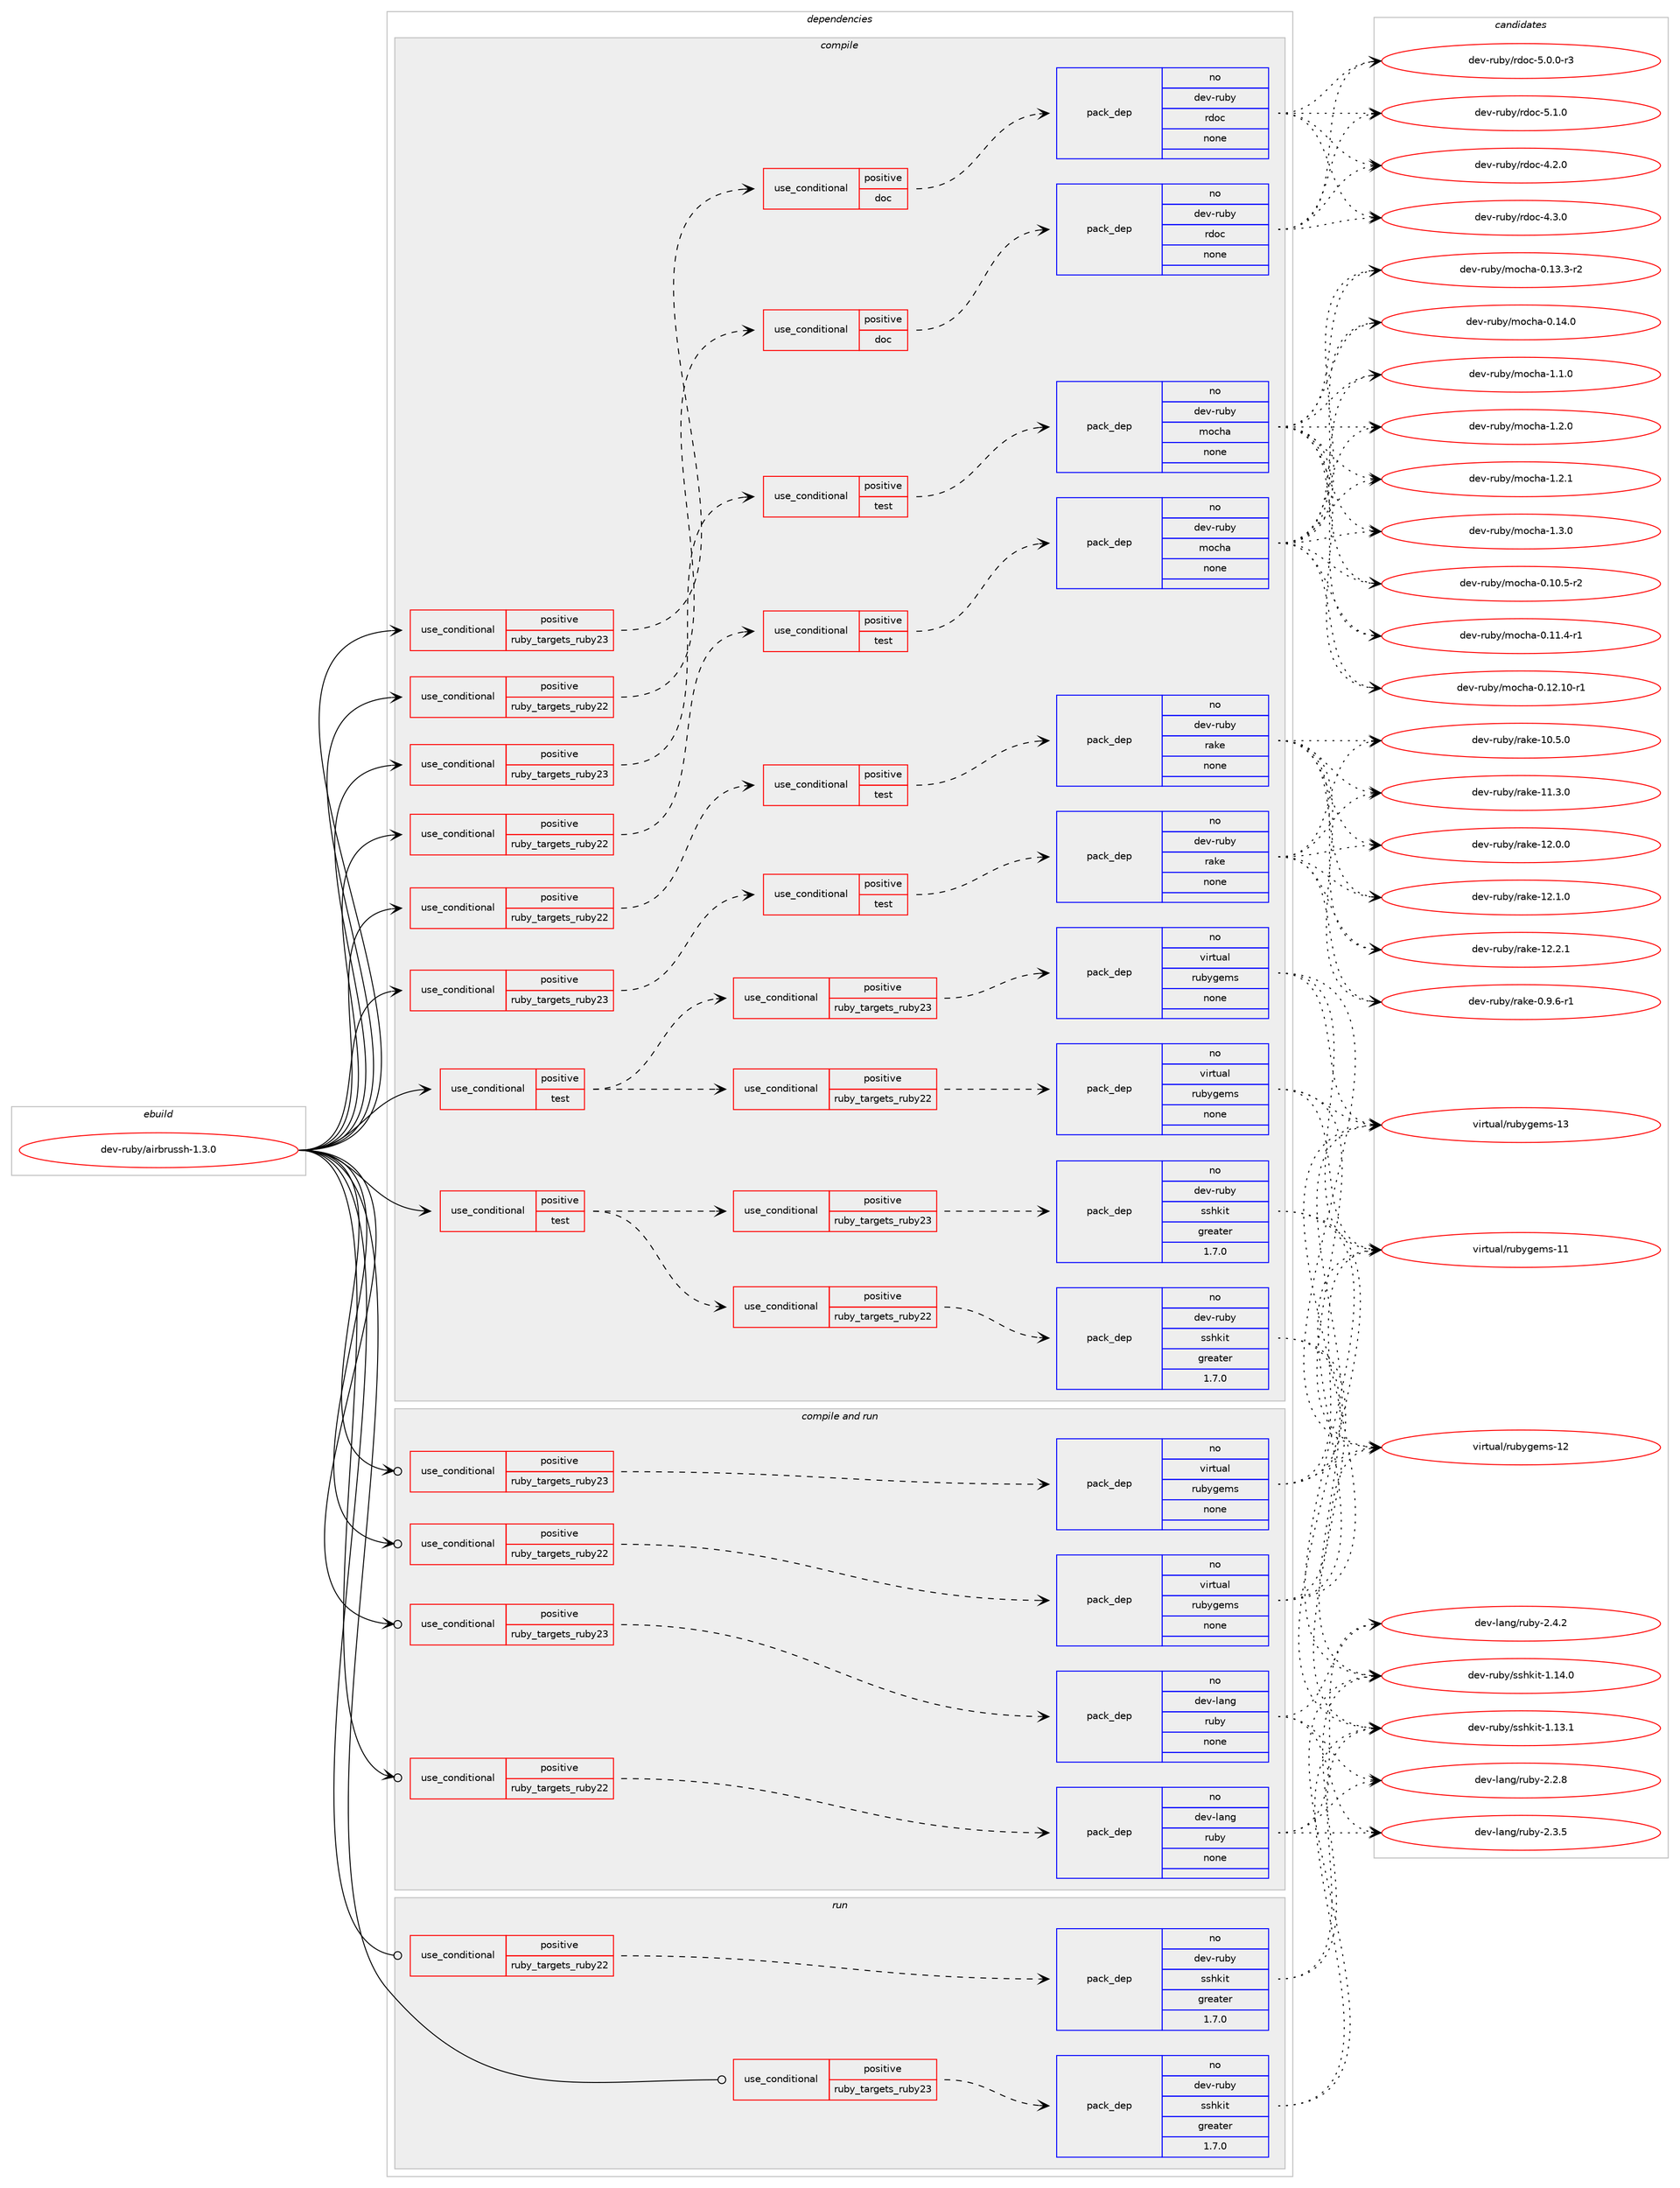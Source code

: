 digraph prolog {

# *************
# Graph options
# *************

newrank=true;
concentrate=true;
compound=true;
graph [rankdir=LR,fontname=Helvetica,fontsize=10,ranksep=1.5];#, ranksep=2.5, nodesep=0.2];
edge  [arrowhead=vee];
node  [fontname=Helvetica,fontsize=10];

# **********
# The ebuild
# **********

subgraph cluster_leftcol {
color=gray;
rank=same;
label=<<i>ebuild</i>>;
id [label="dev-ruby/airbrussh-1.3.0", color=red, width=4, href="../dev-ruby/airbrussh-1.3.0.svg"];
}

# ****************
# The dependencies
# ****************

subgraph cluster_midcol {
color=gray;
label=<<i>dependencies</i>>;
subgraph cluster_compile {
fillcolor="#eeeeee";
style=filled;
label=<<i>compile</i>>;
subgraph cond51108 {
dependency227229 [label=<<TABLE BORDER="0" CELLBORDER="1" CELLSPACING="0" CELLPADDING="4"><TR><TD ROWSPAN="3" CELLPADDING="10">use_conditional</TD></TR><TR><TD>positive</TD></TR><TR><TD>ruby_targets_ruby22</TD></TR></TABLE>>, shape=none, color=red];
subgraph cond51109 {
dependency227230 [label=<<TABLE BORDER="0" CELLBORDER="1" CELLSPACING="0" CELLPADDING="4"><TR><TD ROWSPAN="3" CELLPADDING="10">use_conditional</TD></TR><TR><TD>positive</TD></TR><TR><TD>doc</TD></TR></TABLE>>, shape=none, color=red];
subgraph pack172063 {
dependency227231 [label=<<TABLE BORDER="0" CELLBORDER="1" CELLSPACING="0" CELLPADDING="4" WIDTH="220"><TR><TD ROWSPAN="6" CELLPADDING="30">pack_dep</TD></TR><TR><TD WIDTH="110">no</TD></TR><TR><TD>dev-ruby</TD></TR><TR><TD>rdoc</TD></TR><TR><TD>none</TD></TR><TR><TD></TD></TR></TABLE>>, shape=none, color=blue];
}
dependency227230:e -> dependency227231:w [weight=20,style="dashed",arrowhead="vee"];
}
dependency227229:e -> dependency227230:w [weight=20,style="dashed",arrowhead="vee"];
}
id:e -> dependency227229:w [weight=20,style="solid",arrowhead="vee"];
subgraph cond51110 {
dependency227232 [label=<<TABLE BORDER="0" CELLBORDER="1" CELLSPACING="0" CELLPADDING="4"><TR><TD ROWSPAN="3" CELLPADDING="10">use_conditional</TD></TR><TR><TD>positive</TD></TR><TR><TD>ruby_targets_ruby22</TD></TR></TABLE>>, shape=none, color=red];
subgraph cond51111 {
dependency227233 [label=<<TABLE BORDER="0" CELLBORDER="1" CELLSPACING="0" CELLPADDING="4"><TR><TD ROWSPAN="3" CELLPADDING="10">use_conditional</TD></TR><TR><TD>positive</TD></TR><TR><TD>test</TD></TR></TABLE>>, shape=none, color=red];
subgraph pack172064 {
dependency227234 [label=<<TABLE BORDER="0" CELLBORDER="1" CELLSPACING="0" CELLPADDING="4" WIDTH="220"><TR><TD ROWSPAN="6" CELLPADDING="30">pack_dep</TD></TR><TR><TD WIDTH="110">no</TD></TR><TR><TD>dev-ruby</TD></TR><TR><TD>mocha</TD></TR><TR><TD>none</TD></TR><TR><TD></TD></TR></TABLE>>, shape=none, color=blue];
}
dependency227233:e -> dependency227234:w [weight=20,style="dashed",arrowhead="vee"];
}
dependency227232:e -> dependency227233:w [weight=20,style="dashed",arrowhead="vee"];
}
id:e -> dependency227232:w [weight=20,style="solid",arrowhead="vee"];
subgraph cond51112 {
dependency227235 [label=<<TABLE BORDER="0" CELLBORDER="1" CELLSPACING="0" CELLPADDING="4"><TR><TD ROWSPAN="3" CELLPADDING="10">use_conditional</TD></TR><TR><TD>positive</TD></TR><TR><TD>ruby_targets_ruby22</TD></TR></TABLE>>, shape=none, color=red];
subgraph cond51113 {
dependency227236 [label=<<TABLE BORDER="0" CELLBORDER="1" CELLSPACING="0" CELLPADDING="4"><TR><TD ROWSPAN="3" CELLPADDING="10">use_conditional</TD></TR><TR><TD>positive</TD></TR><TR><TD>test</TD></TR></TABLE>>, shape=none, color=red];
subgraph pack172065 {
dependency227237 [label=<<TABLE BORDER="0" CELLBORDER="1" CELLSPACING="0" CELLPADDING="4" WIDTH="220"><TR><TD ROWSPAN="6" CELLPADDING="30">pack_dep</TD></TR><TR><TD WIDTH="110">no</TD></TR><TR><TD>dev-ruby</TD></TR><TR><TD>rake</TD></TR><TR><TD>none</TD></TR><TR><TD></TD></TR></TABLE>>, shape=none, color=blue];
}
dependency227236:e -> dependency227237:w [weight=20,style="dashed",arrowhead="vee"];
}
dependency227235:e -> dependency227236:w [weight=20,style="dashed",arrowhead="vee"];
}
id:e -> dependency227235:w [weight=20,style="solid",arrowhead="vee"];
subgraph cond51114 {
dependency227238 [label=<<TABLE BORDER="0" CELLBORDER="1" CELLSPACING="0" CELLPADDING="4"><TR><TD ROWSPAN="3" CELLPADDING="10">use_conditional</TD></TR><TR><TD>positive</TD></TR><TR><TD>ruby_targets_ruby23</TD></TR></TABLE>>, shape=none, color=red];
subgraph cond51115 {
dependency227239 [label=<<TABLE BORDER="0" CELLBORDER="1" CELLSPACING="0" CELLPADDING="4"><TR><TD ROWSPAN="3" CELLPADDING="10">use_conditional</TD></TR><TR><TD>positive</TD></TR><TR><TD>doc</TD></TR></TABLE>>, shape=none, color=red];
subgraph pack172066 {
dependency227240 [label=<<TABLE BORDER="0" CELLBORDER="1" CELLSPACING="0" CELLPADDING="4" WIDTH="220"><TR><TD ROWSPAN="6" CELLPADDING="30">pack_dep</TD></TR><TR><TD WIDTH="110">no</TD></TR><TR><TD>dev-ruby</TD></TR><TR><TD>rdoc</TD></TR><TR><TD>none</TD></TR><TR><TD></TD></TR></TABLE>>, shape=none, color=blue];
}
dependency227239:e -> dependency227240:w [weight=20,style="dashed",arrowhead="vee"];
}
dependency227238:e -> dependency227239:w [weight=20,style="dashed",arrowhead="vee"];
}
id:e -> dependency227238:w [weight=20,style="solid",arrowhead="vee"];
subgraph cond51116 {
dependency227241 [label=<<TABLE BORDER="0" CELLBORDER="1" CELLSPACING="0" CELLPADDING="4"><TR><TD ROWSPAN="3" CELLPADDING="10">use_conditional</TD></TR><TR><TD>positive</TD></TR><TR><TD>ruby_targets_ruby23</TD></TR></TABLE>>, shape=none, color=red];
subgraph cond51117 {
dependency227242 [label=<<TABLE BORDER="0" CELLBORDER="1" CELLSPACING="0" CELLPADDING="4"><TR><TD ROWSPAN="3" CELLPADDING="10">use_conditional</TD></TR><TR><TD>positive</TD></TR><TR><TD>test</TD></TR></TABLE>>, shape=none, color=red];
subgraph pack172067 {
dependency227243 [label=<<TABLE BORDER="0" CELLBORDER="1" CELLSPACING="0" CELLPADDING="4" WIDTH="220"><TR><TD ROWSPAN="6" CELLPADDING="30">pack_dep</TD></TR><TR><TD WIDTH="110">no</TD></TR><TR><TD>dev-ruby</TD></TR><TR><TD>mocha</TD></TR><TR><TD>none</TD></TR><TR><TD></TD></TR></TABLE>>, shape=none, color=blue];
}
dependency227242:e -> dependency227243:w [weight=20,style="dashed",arrowhead="vee"];
}
dependency227241:e -> dependency227242:w [weight=20,style="dashed",arrowhead="vee"];
}
id:e -> dependency227241:w [weight=20,style="solid",arrowhead="vee"];
subgraph cond51118 {
dependency227244 [label=<<TABLE BORDER="0" CELLBORDER="1" CELLSPACING="0" CELLPADDING="4"><TR><TD ROWSPAN="3" CELLPADDING="10">use_conditional</TD></TR><TR><TD>positive</TD></TR><TR><TD>ruby_targets_ruby23</TD></TR></TABLE>>, shape=none, color=red];
subgraph cond51119 {
dependency227245 [label=<<TABLE BORDER="0" CELLBORDER="1" CELLSPACING="0" CELLPADDING="4"><TR><TD ROWSPAN="3" CELLPADDING="10">use_conditional</TD></TR><TR><TD>positive</TD></TR><TR><TD>test</TD></TR></TABLE>>, shape=none, color=red];
subgraph pack172068 {
dependency227246 [label=<<TABLE BORDER="0" CELLBORDER="1" CELLSPACING="0" CELLPADDING="4" WIDTH="220"><TR><TD ROWSPAN="6" CELLPADDING="30">pack_dep</TD></TR><TR><TD WIDTH="110">no</TD></TR><TR><TD>dev-ruby</TD></TR><TR><TD>rake</TD></TR><TR><TD>none</TD></TR><TR><TD></TD></TR></TABLE>>, shape=none, color=blue];
}
dependency227245:e -> dependency227246:w [weight=20,style="dashed",arrowhead="vee"];
}
dependency227244:e -> dependency227245:w [weight=20,style="dashed",arrowhead="vee"];
}
id:e -> dependency227244:w [weight=20,style="solid",arrowhead="vee"];
subgraph cond51120 {
dependency227247 [label=<<TABLE BORDER="0" CELLBORDER="1" CELLSPACING="0" CELLPADDING="4"><TR><TD ROWSPAN="3" CELLPADDING="10">use_conditional</TD></TR><TR><TD>positive</TD></TR><TR><TD>test</TD></TR></TABLE>>, shape=none, color=red];
subgraph cond51121 {
dependency227248 [label=<<TABLE BORDER="0" CELLBORDER="1" CELLSPACING="0" CELLPADDING="4"><TR><TD ROWSPAN="3" CELLPADDING="10">use_conditional</TD></TR><TR><TD>positive</TD></TR><TR><TD>ruby_targets_ruby22</TD></TR></TABLE>>, shape=none, color=red];
subgraph pack172069 {
dependency227249 [label=<<TABLE BORDER="0" CELLBORDER="1" CELLSPACING="0" CELLPADDING="4" WIDTH="220"><TR><TD ROWSPAN="6" CELLPADDING="30">pack_dep</TD></TR><TR><TD WIDTH="110">no</TD></TR><TR><TD>dev-ruby</TD></TR><TR><TD>sshkit</TD></TR><TR><TD>greater</TD></TR><TR><TD>1.7.0</TD></TR></TABLE>>, shape=none, color=blue];
}
dependency227248:e -> dependency227249:w [weight=20,style="dashed",arrowhead="vee"];
}
dependency227247:e -> dependency227248:w [weight=20,style="dashed",arrowhead="vee"];
subgraph cond51122 {
dependency227250 [label=<<TABLE BORDER="0" CELLBORDER="1" CELLSPACING="0" CELLPADDING="4"><TR><TD ROWSPAN="3" CELLPADDING="10">use_conditional</TD></TR><TR><TD>positive</TD></TR><TR><TD>ruby_targets_ruby23</TD></TR></TABLE>>, shape=none, color=red];
subgraph pack172070 {
dependency227251 [label=<<TABLE BORDER="0" CELLBORDER="1" CELLSPACING="0" CELLPADDING="4" WIDTH="220"><TR><TD ROWSPAN="6" CELLPADDING="30">pack_dep</TD></TR><TR><TD WIDTH="110">no</TD></TR><TR><TD>dev-ruby</TD></TR><TR><TD>sshkit</TD></TR><TR><TD>greater</TD></TR><TR><TD>1.7.0</TD></TR></TABLE>>, shape=none, color=blue];
}
dependency227250:e -> dependency227251:w [weight=20,style="dashed",arrowhead="vee"];
}
dependency227247:e -> dependency227250:w [weight=20,style="dashed",arrowhead="vee"];
}
id:e -> dependency227247:w [weight=20,style="solid",arrowhead="vee"];
subgraph cond51123 {
dependency227252 [label=<<TABLE BORDER="0" CELLBORDER="1" CELLSPACING="0" CELLPADDING="4"><TR><TD ROWSPAN="3" CELLPADDING="10">use_conditional</TD></TR><TR><TD>positive</TD></TR><TR><TD>test</TD></TR></TABLE>>, shape=none, color=red];
subgraph cond51124 {
dependency227253 [label=<<TABLE BORDER="0" CELLBORDER="1" CELLSPACING="0" CELLPADDING="4"><TR><TD ROWSPAN="3" CELLPADDING="10">use_conditional</TD></TR><TR><TD>positive</TD></TR><TR><TD>ruby_targets_ruby22</TD></TR></TABLE>>, shape=none, color=red];
subgraph pack172071 {
dependency227254 [label=<<TABLE BORDER="0" CELLBORDER="1" CELLSPACING="0" CELLPADDING="4" WIDTH="220"><TR><TD ROWSPAN="6" CELLPADDING="30">pack_dep</TD></TR><TR><TD WIDTH="110">no</TD></TR><TR><TD>virtual</TD></TR><TR><TD>rubygems</TD></TR><TR><TD>none</TD></TR><TR><TD></TD></TR></TABLE>>, shape=none, color=blue];
}
dependency227253:e -> dependency227254:w [weight=20,style="dashed",arrowhead="vee"];
}
dependency227252:e -> dependency227253:w [weight=20,style="dashed",arrowhead="vee"];
subgraph cond51125 {
dependency227255 [label=<<TABLE BORDER="0" CELLBORDER="1" CELLSPACING="0" CELLPADDING="4"><TR><TD ROWSPAN="3" CELLPADDING="10">use_conditional</TD></TR><TR><TD>positive</TD></TR><TR><TD>ruby_targets_ruby23</TD></TR></TABLE>>, shape=none, color=red];
subgraph pack172072 {
dependency227256 [label=<<TABLE BORDER="0" CELLBORDER="1" CELLSPACING="0" CELLPADDING="4" WIDTH="220"><TR><TD ROWSPAN="6" CELLPADDING="30">pack_dep</TD></TR><TR><TD WIDTH="110">no</TD></TR><TR><TD>virtual</TD></TR><TR><TD>rubygems</TD></TR><TR><TD>none</TD></TR><TR><TD></TD></TR></TABLE>>, shape=none, color=blue];
}
dependency227255:e -> dependency227256:w [weight=20,style="dashed",arrowhead="vee"];
}
dependency227252:e -> dependency227255:w [weight=20,style="dashed",arrowhead="vee"];
}
id:e -> dependency227252:w [weight=20,style="solid",arrowhead="vee"];
}
subgraph cluster_compileandrun {
fillcolor="#eeeeee";
style=filled;
label=<<i>compile and run</i>>;
subgraph cond51126 {
dependency227257 [label=<<TABLE BORDER="0" CELLBORDER="1" CELLSPACING="0" CELLPADDING="4"><TR><TD ROWSPAN="3" CELLPADDING="10">use_conditional</TD></TR><TR><TD>positive</TD></TR><TR><TD>ruby_targets_ruby22</TD></TR></TABLE>>, shape=none, color=red];
subgraph pack172073 {
dependency227258 [label=<<TABLE BORDER="0" CELLBORDER="1" CELLSPACING="0" CELLPADDING="4" WIDTH="220"><TR><TD ROWSPAN="6" CELLPADDING="30">pack_dep</TD></TR><TR><TD WIDTH="110">no</TD></TR><TR><TD>dev-lang</TD></TR><TR><TD>ruby</TD></TR><TR><TD>none</TD></TR><TR><TD></TD></TR></TABLE>>, shape=none, color=blue];
}
dependency227257:e -> dependency227258:w [weight=20,style="dashed",arrowhead="vee"];
}
id:e -> dependency227257:w [weight=20,style="solid",arrowhead="odotvee"];
subgraph cond51127 {
dependency227259 [label=<<TABLE BORDER="0" CELLBORDER="1" CELLSPACING="0" CELLPADDING="4"><TR><TD ROWSPAN="3" CELLPADDING="10">use_conditional</TD></TR><TR><TD>positive</TD></TR><TR><TD>ruby_targets_ruby22</TD></TR></TABLE>>, shape=none, color=red];
subgraph pack172074 {
dependency227260 [label=<<TABLE BORDER="0" CELLBORDER="1" CELLSPACING="0" CELLPADDING="4" WIDTH="220"><TR><TD ROWSPAN="6" CELLPADDING="30">pack_dep</TD></TR><TR><TD WIDTH="110">no</TD></TR><TR><TD>virtual</TD></TR><TR><TD>rubygems</TD></TR><TR><TD>none</TD></TR><TR><TD></TD></TR></TABLE>>, shape=none, color=blue];
}
dependency227259:e -> dependency227260:w [weight=20,style="dashed",arrowhead="vee"];
}
id:e -> dependency227259:w [weight=20,style="solid",arrowhead="odotvee"];
subgraph cond51128 {
dependency227261 [label=<<TABLE BORDER="0" CELLBORDER="1" CELLSPACING="0" CELLPADDING="4"><TR><TD ROWSPAN="3" CELLPADDING="10">use_conditional</TD></TR><TR><TD>positive</TD></TR><TR><TD>ruby_targets_ruby23</TD></TR></TABLE>>, shape=none, color=red];
subgraph pack172075 {
dependency227262 [label=<<TABLE BORDER="0" CELLBORDER="1" CELLSPACING="0" CELLPADDING="4" WIDTH="220"><TR><TD ROWSPAN="6" CELLPADDING="30">pack_dep</TD></TR><TR><TD WIDTH="110">no</TD></TR><TR><TD>dev-lang</TD></TR><TR><TD>ruby</TD></TR><TR><TD>none</TD></TR><TR><TD></TD></TR></TABLE>>, shape=none, color=blue];
}
dependency227261:e -> dependency227262:w [weight=20,style="dashed",arrowhead="vee"];
}
id:e -> dependency227261:w [weight=20,style="solid",arrowhead="odotvee"];
subgraph cond51129 {
dependency227263 [label=<<TABLE BORDER="0" CELLBORDER="1" CELLSPACING="0" CELLPADDING="4"><TR><TD ROWSPAN="3" CELLPADDING="10">use_conditional</TD></TR><TR><TD>positive</TD></TR><TR><TD>ruby_targets_ruby23</TD></TR></TABLE>>, shape=none, color=red];
subgraph pack172076 {
dependency227264 [label=<<TABLE BORDER="0" CELLBORDER="1" CELLSPACING="0" CELLPADDING="4" WIDTH="220"><TR><TD ROWSPAN="6" CELLPADDING="30">pack_dep</TD></TR><TR><TD WIDTH="110">no</TD></TR><TR><TD>virtual</TD></TR><TR><TD>rubygems</TD></TR><TR><TD>none</TD></TR><TR><TD></TD></TR></TABLE>>, shape=none, color=blue];
}
dependency227263:e -> dependency227264:w [weight=20,style="dashed",arrowhead="vee"];
}
id:e -> dependency227263:w [weight=20,style="solid",arrowhead="odotvee"];
}
subgraph cluster_run {
fillcolor="#eeeeee";
style=filled;
label=<<i>run</i>>;
subgraph cond51130 {
dependency227265 [label=<<TABLE BORDER="0" CELLBORDER="1" CELLSPACING="0" CELLPADDING="4"><TR><TD ROWSPAN="3" CELLPADDING="10">use_conditional</TD></TR><TR><TD>positive</TD></TR><TR><TD>ruby_targets_ruby22</TD></TR></TABLE>>, shape=none, color=red];
subgraph pack172077 {
dependency227266 [label=<<TABLE BORDER="0" CELLBORDER="1" CELLSPACING="0" CELLPADDING="4" WIDTH="220"><TR><TD ROWSPAN="6" CELLPADDING="30">pack_dep</TD></TR><TR><TD WIDTH="110">no</TD></TR><TR><TD>dev-ruby</TD></TR><TR><TD>sshkit</TD></TR><TR><TD>greater</TD></TR><TR><TD>1.7.0</TD></TR></TABLE>>, shape=none, color=blue];
}
dependency227265:e -> dependency227266:w [weight=20,style="dashed",arrowhead="vee"];
}
id:e -> dependency227265:w [weight=20,style="solid",arrowhead="odot"];
subgraph cond51131 {
dependency227267 [label=<<TABLE BORDER="0" CELLBORDER="1" CELLSPACING="0" CELLPADDING="4"><TR><TD ROWSPAN="3" CELLPADDING="10">use_conditional</TD></TR><TR><TD>positive</TD></TR><TR><TD>ruby_targets_ruby23</TD></TR></TABLE>>, shape=none, color=red];
subgraph pack172078 {
dependency227268 [label=<<TABLE BORDER="0" CELLBORDER="1" CELLSPACING="0" CELLPADDING="4" WIDTH="220"><TR><TD ROWSPAN="6" CELLPADDING="30">pack_dep</TD></TR><TR><TD WIDTH="110">no</TD></TR><TR><TD>dev-ruby</TD></TR><TR><TD>sshkit</TD></TR><TR><TD>greater</TD></TR><TR><TD>1.7.0</TD></TR></TABLE>>, shape=none, color=blue];
}
dependency227267:e -> dependency227268:w [weight=20,style="dashed",arrowhead="vee"];
}
id:e -> dependency227267:w [weight=20,style="solid",arrowhead="odot"];
}
}

# **************
# The candidates
# **************

subgraph cluster_choices {
rank=same;
color=gray;
label=<<i>candidates</i>>;

subgraph choice172063 {
color=black;
nodesep=1;
choice10010111845114117981214711410011199455246504648 [label="dev-ruby/rdoc-4.2.0", color=red, width=4,href="../dev-ruby/rdoc-4.2.0.svg"];
choice10010111845114117981214711410011199455246514648 [label="dev-ruby/rdoc-4.3.0", color=red, width=4,href="../dev-ruby/rdoc-4.3.0.svg"];
choice100101118451141179812147114100111994553464846484511451 [label="dev-ruby/rdoc-5.0.0-r3", color=red, width=4,href="../dev-ruby/rdoc-5.0.0-r3.svg"];
choice10010111845114117981214711410011199455346494648 [label="dev-ruby/rdoc-5.1.0", color=red, width=4,href="../dev-ruby/rdoc-5.1.0.svg"];
dependency227231:e -> choice10010111845114117981214711410011199455246504648:w [style=dotted,weight="100"];
dependency227231:e -> choice10010111845114117981214711410011199455246514648:w [style=dotted,weight="100"];
dependency227231:e -> choice100101118451141179812147114100111994553464846484511451:w [style=dotted,weight="100"];
dependency227231:e -> choice10010111845114117981214711410011199455346494648:w [style=dotted,weight="100"];
}
subgraph choice172064 {
color=black;
nodesep=1;
choice1001011184511411798121471091119910497454846494846534511450 [label="dev-ruby/mocha-0.10.5-r2", color=red, width=4,href="../dev-ruby/mocha-0.10.5-r2.svg"];
choice1001011184511411798121471091119910497454846494946524511449 [label="dev-ruby/mocha-0.11.4-r1", color=red, width=4,href="../dev-ruby/mocha-0.11.4-r1.svg"];
choice100101118451141179812147109111991049745484649504649484511449 [label="dev-ruby/mocha-0.12.10-r1", color=red, width=4,href="../dev-ruby/mocha-0.12.10-r1.svg"];
choice1001011184511411798121471091119910497454846495146514511450 [label="dev-ruby/mocha-0.13.3-r2", color=red, width=4,href="../dev-ruby/mocha-0.13.3-r2.svg"];
choice100101118451141179812147109111991049745484649524648 [label="dev-ruby/mocha-0.14.0", color=red, width=4,href="../dev-ruby/mocha-0.14.0.svg"];
choice1001011184511411798121471091119910497454946494648 [label="dev-ruby/mocha-1.1.0", color=red, width=4,href="../dev-ruby/mocha-1.1.0.svg"];
choice1001011184511411798121471091119910497454946504648 [label="dev-ruby/mocha-1.2.0", color=red, width=4,href="../dev-ruby/mocha-1.2.0.svg"];
choice1001011184511411798121471091119910497454946504649 [label="dev-ruby/mocha-1.2.1", color=red, width=4,href="../dev-ruby/mocha-1.2.1.svg"];
choice1001011184511411798121471091119910497454946514648 [label="dev-ruby/mocha-1.3.0", color=red, width=4,href="../dev-ruby/mocha-1.3.0.svg"];
dependency227234:e -> choice1001011184511411798121471091119910497454846494846534511450:w [style=dotted,weight="100"];
dependency227234:e -> choice1001011184511411798121471091119910497454846494946524511449:w [style=dotted,weight="100"];
dependency227234:e -> choice100101118451141179812147109111991049745484649504649484511449:w [style=dotted,weight="100"];
dependency227234:e -> choice1001011184511411798121471091119910497454846495146514511450:w [style=dotted,weight="100"];
dependency227234:e -> choice100101118451141179812147109111991049745484649524648:w [style=dotted,weight="100"];
dependency227234:e -> choice1001011184511411798121471091119910497454946494648:w [style=dotted,weight="100"];
dependency227234:e -> choice1001011184511411798121471091119910497454946504648:w [style=dotted,weight="100"];
dependency227234:e -> choice1001011184511411798121471091119910497454946504649:w [style=dotted,weight="100"];
dependency227234:e -> choice1001011184511411798121471091119910497454946514648:w [style=dotted,weight="100"];
}
subgraph choice172065 {
color=black;
nodesep=1;
choice100101118451141179812147114971071014548465746544511449 [label="dev-ruby/rake-0.9.6-r1", color=red, width=4,href="../dev-ruby/rake-0.9.6-r1.svg"];
choice1001011184511411798121471149710710145494846534648 [label="dev-ruby/rake-10.5.0", color=red, width=4,href="../dev-ruby/rake-10.5.0.svg"];
choice1001011184511411798121471149710710145494946514648 [label="dev-ruby/rake-11.3.0", color=red, width=4,href="../dev-ruby/rake-11.3.0.svg"];
choice1001011184511411798121471149710710145495046484648 [label="dev-ruby/rake-12.0.0", color=red, width=4,href="../dev-ruby/rake-12.0.0.svg"];
choice1001011184511411798121471149710710145495046494648 [label="dev-ruby/rake-12.1.0", color=red, width=4,href="../dev-ruby/rake-12.1.0.svg"];
choice1001011184511411798121471149710710145495046504649 [label="dev-ruby/rake-12.2.1", color=red, width=4,href="../dev-ruby/rake-12.2.1.svg"];
dependency227237:e -> choice100101118451141179812147114971071014548465746544511449:w [style=dotted,weight="100"];
dependency227237:e -> choice1001011184511411798121471149710710145494846534648:w [style=dotted,weight="100"];
dependency227237:e -> choice1001011184511411798121471149710710145494946514648:w [style=dotted,weight="100"];
dependency227237:e -> choice1001011184511411798121471149710710145495046484648:w [style=dotted,weight="100"];
dependency227237:e -> choice1001011184511411798121471149710710145495046494648:w [style=dotted,weight="100"];
dependency227237:e -> choice1001011184511411798121471149710710145495046504649:w [style=dotted,weight="100"];
}
subgraph choice172066 {
color=black;
nodesep=1;
choice10010111845114117981214711410011199455246504648 [label="dev-ruby/rdoc-4.2.0", color=red, width=4,href="../dev-ruby/rdoc-4.2.0.svg"];
choice10010111845114117981214711410011199455246514648 [label="dev-ruby/rdoc-4.3.0", color=red, width=4,href="../dev-ruby/rdoc-4.3.0.svg"];
choice100101118451141179812147114100111994553464846484511451 [label="dev-ruby/rdoc-5.0.0-r3", color=red, width=4,href="../dev-ruby/rdoc-5.0.0-r3.svg"];
choice10010111845114117981214711410011199455346494648 [label="dev-ruby/rdoc-5.1.0", color=red, width=4,href="../dev-ruby/rdoc-5.1.0.svg"];
dependency227240:e -> choice10010111845114117981214711410011199455246504648:w [style=dotted,weight="100"];
dependency227240:e -> choice10010111845114117981214711410011199455246514648:w [style=dotted,weight="100"];
dependency227240:e -> choice100101118451141179812147114100111994553464846484511451:w [style=dotted,weight="100"];
dependency227240:e -> choice10010111845114117981214711410011199455346494648:w [style=dotted,weight="100"];
}
subgraph choice172067 {
color=black;
nodesep=1;
choice1001011184511411798121471091119910497454846494846534511450 [label="dev-ruby/mocha-0.10.5-r2", color=red, width=4,href="../dev-ruby/mocha-0.10.5-r2.svg"];
choice1001011184511411798121471091119910497454846494946524511449 [label="dev-ruby/mocha-0.11.4-r1", color=red, width=4,href="../dev-ruby/mocha-0.11.4-r1.svg"];
choice100101118451141179812147109111991049745484649504649484511449 [label="dev-ruby/mocha-0.12.10-r1", color=red, width=4,href="../dev-ruby/mocha-0.12.10-r1.svg"];
choice1001011184511411798121471091119910497454846495146514511450 [label="dev-ruby/mocha-0.13.3-r2", color=red, width=4,href="../dev-ruby/mocha-0.13.3-r2.svg"];
choice100101118451141179812147109111991049745484649524648 [label="dev-ruby/mocha-0.14.0", color=red, width=4,href="../dev-ruby/mocha-0.14.0.svg"];
choice1001011184511411798121471091119910497454946494648 [label="dev-ruby/mocha-1.1.0", color=red, width=4,href="../dev-ruby/mocha-1.1.0.svg"];
choice1001011184511411798121471091119910497454946504648 [label="dev-ruby/mocha-1.2.0", color=red, width=4,href="../dev-ruby/mocha-1.2.0.svg"];
choice1001011184511411798121471091119910497454946504649 [label="dev-ruby/mocha-1.2.1", color=red, width=4,href="../dev-ruby/mocha-1.2.1.svg"];
choice1001011184511411798121471091119910497454946514648 [label="dev-ruby/mocha-1.3.0", color=red, width=4,href="../dev-ruby/mocha-1.3.0.svg"];
dependency227243:e -> choice1001011184511411798121471091119910497454846494846534511450:w [style=dotted,weight="100"];
dependency227243:e -> choice1001011184511411798121471091119910497454846494946524511449:w [style=dotted,weight="100"];
dependency227243:e -> choice100101118451141179812147109111991049745484649504649484511449:w [style=dotted,weight="100"];
dependency227243:e -> choice1001011184511411798121471091119910497454846495146514511450:w [style=dotted,weight="100"];
dependency227243:e -> choice100101118451141179812147109111991049745484649524648:w [style=dotted,weight="100"];
dependency227243:e -> choice1001011184511411798121471091119910497454946494648:w [style=dotted,weight="100"];
dependency227243:e -> choice1001011184511411798121471091119910497454946504648:w [style=dotted,weight="100"];
dependency227243:e -> choice1001011184511411798121471091119910497454946504649:w [style=dotted,weight="100"];
dependency227243:e -> choice1001011184511411798121471091119910497454946514648:w [style=dotted,weight="100"];
}
subgraph choice172068 {
color=black;
nodesep=1;
choice100101118451141179812147114971071014548465746544511449 [label="dev-ruby/rake-0.9.6-r1", color=red, width=4,href="../dev-ruby/rake-0.9.6-r1.svg"];
choice1001011184511411798121471149710710145494846534648 [label="dev-ruby/rake-10.5.0", color=red, width=4,href="../dev-ruby/rake-10.5.0.svg"];
choice1001011184511411798121471149710710145494946514648 [label="dev-ruby/rake-11.3.0", color=red, width=4,href="../dev-ruby/rake-11.3.0.svg"];
choice1001011184511411798121471149710710145495046484648 [label="dev-ruby/rake-12.0.0", color=red, width=4,href="../dev-ruby/rake-12.0.0.svg"];
choice1001011184511411798121471149710710145495046494648 [label="dev-ruby/rake-12.1.0", color=red, width=4,href="../dev-ruby/rake-12.1.0.svg"];
choice1001011184511411798121471149710710145495046504649 [label="dev-ruby/rake-12.2.1", color=red, width=4,href="../dev-ruby/rake-12.2.1.svg"];
dependency227246:e -> choice100101118451141179812147114971071014548465746544511449:w [style=dotted,weight="100"];
dependency227246:e -> choice1001011184511411798121471149710710145494846534648:w [style=dotted,weight="100"];
dependency227246:e -> choice1001011184511411798121471149710710145494946514648:w [style=dotted,weight="100"];
dependency227246:e -> choice1001011184511411798121471149710710145495046484648:w [style=dotted,weight="100"];
dependency227246:e -> choice1001011184511411798121471149710710145495046494648:w [style=dotted,weight="100"];
dependency227246:e -> choice1001011184511411798121471149710710145495046504649:w [style=dotted,weight="100"];
}
subgraph choice172069 {
color=black;
nodesep=1;
choice10010111845114117981214711511510410710511645494649514649 [label="dev-ruby/sshkit-1.13.1", color=red, width=4,href="../dev-ruby/sshkit-1.13.1.svg"];
choice10010111845114117981214711511510410710511645494649524648 [label="dev-ruby/sshkit-1.14.0", color=red, width=4,href="../dev-ruby/sshkit-1.14.0.svg"];
dependency227249:e -> choice10010111845114117981214711511510410710511645494649514649:w [style=dotted,weight="100"];
dependency227249:e -> choice10010111845114117981214711511510410710511645494649524648:w [style=dotted,weight="100"];
}
subgraph choice172070 {
color=black;
nodesep=1;
choice10010111845114117981214711511510410710511645494649514649 [label="dev-ruby/sshkit-1.13.1", color=red, width=4,href="../dev-ruby/sshkit-1.13.1.svg"];
choice10010111845114117981214711511510410710511645494649524648 [label="dev-ruby/sshkit-1.14.0", color=red, width=4,href="../dev-ruby/sshkit-1.14.0.svg"];
dependency227251:e -> choice10010111845114117981214711511510410710511645494649514649:w [style=dotted,weight="100"];
dependency227251:e -> choice10010111845114117981214711511510410710511645494649524648:w [style=dotted,weight="100"];
}
subgraph choice172071 {
color=black;
nodesep=1;
choice118105114116117971084711411798121103101109115454949 [label="virtual/rubygems-11", color=red, width=4,href="../virtual/rubygems-11.svg"];
choice118105114116117971084711411798121103101109115454950 [label="virtual/rubygems-12", color=red, width=4,href="../virtual/rubygems-12.svg"];
choice118105114116117971084711411798121103101109115454951 [label="virtual/rubygems-13", color=red, width=4,href="../virtual/rubygems-13.svg"];
dependency227254:e -> choice118105114116117971084711411798121103101109115454949:w [style=dotted,weight="100"];
dependency227254:e -> choice118105114116117971084711411798121103101109115454950:w [style=dotted,weight="100"];
dependency227254:e -> choice118105114116117971084711411798121103101109115454951:w [style=dotted,weight="100"];
}
subgraph choice172072 {
color=black;
nodesep=1;
choice118105114116117971084711411798121103101109115454949 [label="virtual/rubygems-11", color=red, width=4,href="../virtual/rubygems-11.svg"];
choice118105114116117971084711411798121103101109115454950 [label="virtual/rubygems-12", color=red, width=4,href="../virtual/rubygems-12.svg"];
choice118105114116117971084711411798121103101109115454951 [label="virtual/rubygems-13", color=red, width=4,href="../virtual/rubygems-13.svg"];
dependency227256:e -> choice118105114116117971084711411798121103101109115454949:w [style=dotted,weight="100"];
dependency227256:e -> choice118105114116117971084711411798121103101109115454950:w [style=dotted,weight="100"];
dependency227256:e -> choice118105114116117971084711411798121103101109115454951:w [style=dotted,weight="100"];
}
subgraph choice172073 {
color=black;
nodesep=1;
choice10010111845108971101034711411798121455046504656 [label="dev-lang/ruby-2.2.8", color=red, width=4,href="../dev-lang/ruby-2.2.8.svg"];
choice10010111845108971101034711411798121455046514653 [label="dev-lang/ruby-2.3.5", color=red, width=4,href="../dev-lang/ruby-2.3.5.svg"];
choice10010111845108971101034711411798121455046524650 [label="dev-lang/ruby-2.4.2", color=red, width=4,href="../dev-lang/ruby-2.4.2.svg"];
dependency227258:e -> choice10010111845108971101034711411798121455046504656:w [style=dotted,weight="100"];
dependency227258:e -> choice10010111845108971101034711411798121455046514653:w [style=dotted,weight="100"];
dependency227258:e -> choice10010111845108971101034711411798121455046524650:w [style=dotted,weight="100"];
}
subgraph choice172074 {
color=black;
nodesep=1;
choice118105114116117971084711411798121103101109115454949 [label="virtual/rubygems-11", color=red, width=4,href="../virtual/rubygems-11.svg"];
choice118105114116117971084711411798121103101109115454950 [label="virtual/rubygems-12", color=red, width=4,href="../virtual/rubygems-12.svg"];
choice118105114116117971084711411798121103101109115454951 [label="virtual/rubygems-13", color=red, width=4,href="../virtual/rubygems-13.svg"];
dependency227260:e -> choice118105114116117971084711411798121103101109115454949:w [style=dotted,weight="100"];
dependency227260:e -> choice118105114116117971084711411798121103101109115454950:w [style=dotted,weight="100"];
dependency227260:e -> choice118105114116117971084711411798121103101109115454951:w [style=dotted,weight="100"];
}
subgraph choice172075 {
color=black;
nodesep=1;
choice10010111845108971101034711411798121455046504656 [label="dev-lang/ruby-2.2.8", color=red, width=4,href="../dev-lang/ruby-2.2.8.svg"];
choice10010111845108971101034711411798121455046514653 [label="dev-lang/ruby-2.3.5", color=red, width=4,href="../dev-lang/ruby-2.3.5.svg"];
choice10010111845108971101034711411798121455046524650 [label="dev-lang/ruby-2.4.2", color=red, width=4,href="../dev-lang/ruby-2.4.2.svg"];
dependency227262:e -> choice10010111845108971101034711411798121455046504656:w [style=dotted,weight="100"];
dependency227262:e -> choice10010111845108971101034711411798121455046514653:w [style=dotted,weight="100"];
dependency227262:e -> choice10010111845108971101034711411798121455046524650:w [style=dotted,weight="100"];
}
subgraph choice172076 {
color=black;
nodesep=1;
choice118105114116117971084711411798121103101109115454949 [label="virtual/rubygems-11", color=red, width=4,href="../virtual/rubygems-11.svg"];
choice118105114116117971084711411798121103101109115454950 [label="virtual/rubygems-12", color=red, width=4,href="../virtual/rubygems-12.svg"];
choice118105114116117971084711411798121103101109115454951 [label="virtual/rubygems-13", color=red, width=4,href="../virtual/rubygems-13.svg"];
dependency227264:e -> choice118105114116117971084711411798121103101109115454949:w [style=dotted,weight="100"];
dependency227264:e -> choice118105114116117971084711411798121103101109115454950:w [style=dotted,weight="100"];
dependency227264:e -> choice118105114116117971084711411798121103101109115454951:w [style=dotted,weight="100"];
}
subgraph choice172077 {
color=black;
nodesep=1;
choice10010111845114117981214711511510410710511645494649514649 [label="dev-ruby/sshkit-1.13.1", color=red, width=4,href="../dev-ruby/sshkit-1.13.1.svg"];
choice10010111845114117981214711511510410710511645494649524648 [label="dev-ruby/sshkit-1.14.0", color=red, width=4,href="../dev-ruby/sshkit-1.14.0.svg"];
dependency227266:e -> choice10010111845114117981214711511510410710511645494649514649:w [style=dotted,weight="100"];
dependency227266:e -> choice10010111845114117981214711511510410710511645494649524648:w [style=dotted,weight="100"];
}
subgraph choice172078 {
color=black;
nodesep=1;
choice10010111845114117981214711511510410710511645494649514649 [label="dev-ruby/sshkit-1.13.1", color=red, width=4,href="../dev-ruby/sshkit-1.13.1.svg"];
choice10010111845114117981214711511510410710511645494649524648 [label="dev-ruby/sshkit-1.14.0", color=red, width=4,href="../dev-ruby/sshkit-1.14.0.svg"];
dependency227268:e -> choice10010111845114117981214711511510410710511645494649514649:w [style=dotted,weight="100"];
dependency227268:e -> choice10010111845114117981214711511510410710511645494649524648:w [style=dotted,weight="100"];
}
}

}
